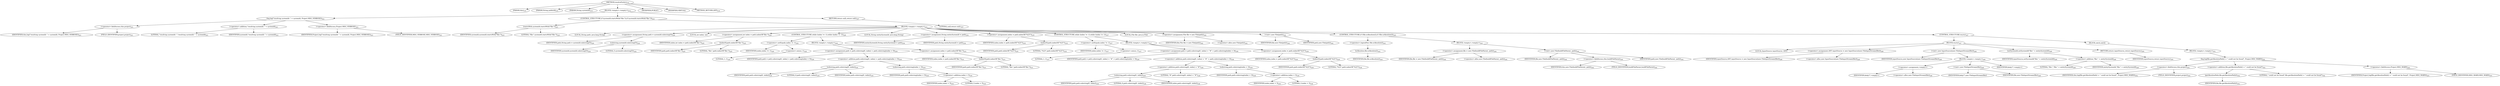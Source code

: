 digraph "resolveEntity" {  
"547" [label = <(METHOD,resolveEntity)<SUB>218</SUB>> ]
"548" [label = <(PARAM,this)<SUB>218</SUB>> ]
"549" [label = <(PARAM,String publicId)<SUB>218</SUB>> ]
"550" [label = <(PARAM,String systemId)<SUB>219</SUB>> ]
"551" [label = <(BLOCK,&lt;empty&gt;,&lt;empty&gt;)<SUB>219</SUB>> ]
"552" [label = <(log,log(&quot;resolving systemId: &quot; + systemId, Project.MSG_VERBOSE))<SUB>221</SUB>> ]
"553" [label = <(&lt;operator&gt;.fieldAccess,this.project)<SUB>221</SUB>> ]
"554" [label = <(IDENTIFIER,this,log(&quot;resolving systemId: &quot; + systemId, Project.MSG_VERBOSE))<SUB>221</SUB>> ]
"555" [label = <(FIELD_IDENTIFIER,project,project)<SUB>221</SUB>> ]
"556" [label = <(&lt;operator&gt;.addition,&quot;resolving systemId: &quot; + systemId)<SUB>221</SUB>> ]
"557" [label = <(LITERAL,&quot;resolving systemId: &quot;,&quot;resolving systemId: &quot; + systemId)<SUB>221</SUB>> ]
"558" [label = <(IDENTIFIER,systemId,&quot;resolving systemId: &quot; + systemId)<SUB>221</SUB>> ]
"559" [label = <(&lt;operator&gt;.fieldAccess,Project.MSG_VERBOSE)<SUB>221</SUB>> ]
"560" [label = <(IDENTIFIER,Project,log(&quot;resolving systemId: &quot; + systemId, Project.MSG_VERBOSE))<SUB>221</SUB>> ]
"561" [label = <(FIELD_IDENTIFIER,MSG_VERBOSE,MSG_VERBOSE)<SUB>221</SUB>> ]
"562" [label = <(CONTROL_STRUCTURE,if (systemId.startsWith(&quot;file:&quot;)),if (systemId.startsWith(&quot;file:&quot;)))<SUB>223</SUB>> ]
"563" [label = <(startsWith,systemId.startsWith(&quot;file:&quot;))<SUB>223</SUB>> ]
"564" [label = <(IDENTIFIER,systemId,systemId.startsWith(&quot;file:&quot;))<SUB>223</SUB>> ]
"565" [label = <(LITERAL,&quot;file:&quot;,systemId.startsWith(&quot;file:&quot;))<SUB>223</SUB>> ]
"566" [label = <(BLOCK,&lt;empty&gt;,&lt;empty&gt;)<SUB>223</SUB>> ]
"567" [label = <(LOCAL,String path: java.lang.String)> ]
"568" [label = <(&lt;operator&gt;.assignment,String path = systemId.substring(5))<SUB>224</SUB>> ]
"569" [label = <(IDENTIFIER,path,String path = systemId.substring(5))<SUB>224</SUB>> ]
"570" [label = <(substring,systemId.substring(5))<SUB>224</SUB>> ]
"571" [label = <(IDENTIFIER,systemId,systemId.substring(5))<SUB>224</SUB>> ]
"572" [label = <(LITERAL,5,systemId.substring(5))<SUB>224</SUB>> ]
"573" [label = <(LOCAL,int index: int)> ]
"574" [label = <(&lt;operator&gt;.assignment,int index = path.indexOf(&quot;file:&quot;))<SUB>225</SUB>> ]
"575" [label = <(IDENTIFIER,index,int index = path.indexOf(&quot;file:&quot;))<SUB>225</SUB>> ]
"576" [label = <(indexOf,path.indexOf(&quot;file:&quot;))<SUB>225</SUB>> ]
"577" [label = <(IDENTIFIER,path,path.indexOf(&quot;file:&quot;))<SUB>225</SUB>> ]
"578" [label = <(LITERAL,&quot;file:&quot;,path.indexOf(&quot;file:&quot;))<SUB>225</SUB>> ]
"579" [label = <(CONTROL_STRUCTURE,while (index != -1),while (index != -1))<SUB>229</SUB>> ]
"580" [label = <(&lt;operator&gt;.notEquals,index != -1)<SUB>229</SUB>> ]
"581" [label = <(IDENTIFIER,index,index != -1)<SUB>229</SUB>> ]
"582" [label = <(&lt;operator&gt;.minus,-1)<SUB>229</SUB>> ]
"583" [label = <(LITERAL,1,-1)<SUB>229</SUB>> ]
"584" [label = <(BLOCK,&lt;empty&gt;,&lt;empty&gt;)<SUB>229</SUB>> ]
"585" [label = <(&lt;operator&gt;.assignment,path = path.substring(0, index) + path.substring(index + 5))<SUB>230</SUB>> ]
"586" [label = <(IDENTIFIER,path,path = path.substring(0, index) + path.substring(index + 5))<SUB>230</SUB>> ]
"587" [label = <(&lt;operator&gt;.addition,path.substring(0, index) + path.substring(index + 5))<SUB>230</SUB>> ]
"588" [label = <(substring,path.substring(0, index))<SUB>230</SUB>> ]
"589" [label = <(IDENTIFIER,path,path.substring(0, index))<SUB>230</SUB>> ]
"590" [label = <(LITERAL,0,path.substring(0, index))<SUB>230</SUB>> ]
"591" [label = <(IDENTIFIER,index,path.substring(0, index))<SUB>230</SUB>> ]
"592" [label = <(substring,path.substring(index + 5))<SUB>230</SUB>> ]
"593" [label = <(IDENTIFIER,path,path.substring(index + 5))<SUB>230</SUB>> ]
"594" [label = <(&lt;operator&gt;.addition,index + 5)<SUB>230</SUB>> ]
"595" [label = <(IDENTIFIER,index,index + 5)<SUB>230</SUB>> ]
"596" [label = <(LITERAL,5,index + 5)<SUB>230</SUB>> ]
"597" [label = <(&lt;operator&gt;.assignment,index = path.indexOf(&quot;file:&quot;))<SUB>231</SUB>> ]
"598" [label = <(IDENTIFIER,index,index = path.indexOf(&quot;file:&quot;))<SUB>231</SUB>> ]
"599" [label = <(indexOf,path.indexOf(&quot;file:&quot;))<SUB>231</SUB>> ]
"600" [label = <(IDENTIFIER,path,path.indexOf(&quot;file:&quot;))<SUB>231</SUB>> ]
"601" [label = <(LITERAL,&quot;file:&quot;,path.indexOf(&quot;file:&quot;))<SUB>231</SUB>> ]
"602" [label = <(LOCAL,String entitySystemId: java.lang.String)> ]
"603" [label = <(&lt;operator&gt;.assignment,String entitySystemId = path)<SUB>234</SUB>> ]
"604" [label = <(IDENTIFIER,entitySystemId,String entitySystemId = path)<SUB>234</SUB>> ]
"605" [label = <(IDENTIFIER,path,String entitySystemId = path)<SUB>234</SUB>> ]
"606" [label = <(&lt;operator&gt;.assignment,index = path.indexOf(&quot;%23&quot;))<SUB>235</SUB>> ]
"607" [label = <(IDENTIFIER,index,index = path.indexOf(&quot;%23&quot;))<SUB>235</SUB>> ]
"608" [label = <(indexOf,path.indexOf(&quot;%23&quot;))<SUB>235</SUB>> ]
"609" [label = <(IDENTIFIER,path,path.indexOf(&quot;%23&quot;))<SUB>235</SUB>> ]
"610" [label = <(LITERAL,&quot;%23&quot;,path.indexOf(&quot;%23&quot;))<SUB>235</SUB>> ]
"611" [label = <(CONTROL_STRUCTURE,while (index != -1),while (index != -1))<SUB>237</SUB>> ]
"612" [label = <(&lt;operator&gt;.notEquals,index != -1)<SUB>237</SUB>> ]
"613" [label = <(IDENTIFIER,index,index != -1)<SUB>237</SUB>> ]
"614" [label = <(&lt;operator&gt;.minus,-1)<SUB>237</SUB>> ]
"615" [label = <(LITERAL,1,-1)<SUB>237</SUB>> ]
"616" [label = <(BLOCK,&lt;empty&gt;,&lt;empty&gt;)<SUB>237</SUB>> ]
"617" [label = <(&lt;operator&gt;.assignment,path = path.substring(0, index) + &quot;#&quot; + path.substring(index + 3))<SUB>238</SUB>> ]
"618" [label = <(IDENTIFIER,path,path = path.substring(0, index) + &quot;#&quot; + path.substring(index + 3))<SUB>238</SUB>> ]
"619" [label = <(&lt;operator&gt;.addition,path.substring(0, index) + &quot;#&quot; + path.substring(index + 3))<SUB>238</SUB>> ]
"620" [label = <(&lt;operator&gt;.addition,path.substring(0, index) + &quot;#&quot;)<SUB>238</SUB>> ]
"621" [label = <(substring,path.substring(0, index))<SUB>238</SUB>> ]
"622" [label = <(IDENTIFIER,path,path.substring(0, index))<SUB>238</SUB>> ]
"623" [label = <(LITERAL,0,path.substring(0, index))<SUB>238</SUB>> ]
"624" [label = <(IDENTIFIER,index,path.substring(0, index))<SUB>238</SUB>> ]
"625" [label = <(LITERAL,&quot;#&quot;,path.substring(0, index) + &quot;#&quot;)<SUB>238</SUB>> ]
"626" [label = <(substring,path.substring(index + 3))<SUB>238</SUB>> ]
"627" [label = <(IDENTIFIER,path,path.substring(index + 3))<SUB>238</SUB>> ]
"628" [label = <(&lt;operator&gt;.addition,index + 3)<SUB>238</SUB>> ]
"629" [label = <(IDENTIFIER,index,index + 3)<SUB>238</SUB>> ]
"630" [label = <(LITERAL,3,index + 3)<SUB>238</SUB>> ]
"631" [label = <(&lt;operator&gt;.assignment,index = path.indexOf(&quot;%23&quot;))<SUB>239</SUB>> ]
"632" [label = <(IDENTIFIER,index,index = path.indexOf(&quot;%23&quot;))<SUB>239</SUB>> ]
"633" [label = <(indexOf,path.indexOf(&quot;%23&quot;))<SUB>239</SUB>> ]
"634" [label = <(IDENTIFIER,path,path.indexOf(&quot;%23&quot;))<SUB>239</SUB>> ]
"635" [label = <(LITERAL,&quot;%23&quot;,path.indexOf(&quot;%23&quot;))<SUB>239</SUB>> ]
"24" [label = <(LOCAL,File file: java.io.File)> ]
"636" [label = <(&lt;operator&gt;.assignment,File file = new File(path))<SUB>242</SUB>> ]
"637" [label = <(IDENTIFIER,file,File file = new File(path))<SUB>242</SUB>> ]
"638" [label = <(&lt;operator&gt;.alloc,new File(path))<SUB>242</SUB>> ]
"639" [label = <(&lt;init&gt;,new File(path))<SUB>242</SUB>> ]
"23" [label = <(IDENTIFIER,file,new File(path))<SUB>242</SUB>> ]
"640" [label = <(IDENTIFIER,path,new File(path))<SUB>242</SUB>> ]
"641" [label = <(CONTROL_STRUCTURE,if (!file.isAbsolute()),if (!file.isAbsolute()))<SUB>243</SUB>> ]
"642" [label = <(&lt;operator&gt;.logicalNot,!file.isAbsolute())<SUB>243</SUB>> ]
"643" [label = <(isAbsolute,file.isAbsolute())<SUB>243</SUB>> ]
"644" [label = <(IDENTIFIER,file,file.isAbsolute())<SUB>243</SUB>> ]
"645" [label = <(BLOCK,&lt;empty&gt;,&lt;empty&gt;)<SUB>243</SUB>> ]
"646" [label = <(&lt;operator&gt;.assignment,file = new File(buildFileParent, path))<SUB>244</SUB>> ]
"647" [label = <(IDENTIFIER,file,file = new File(buildFileParent, path))<SUB>244</SUB>> ]
"648" [label = <(&lt;operator&gt;.alloc,new File(buildFileParent, path))<SUB>244</SUB>> ]
"649" [label = <(&lt;init&gt;,new File(buildFileParent, path))<SUB>244</SUB>> ]
"25" [label = <(IDENTIFIER,file,new File(buildFileParent, path))<SUB>244</SUB>> ]
"650" [label = <(&lt;operator&gt;.fieldAccess,this.buildFileParent)<SUB>244</SUB>> ]
"651" [label = <(IDENTIFIER,this,new File(buildFileParent, path))<SUB>244</SUB>> ]
"652" [label = <(FIELD_IDENTIFIER,buildFileParent,buildFileParent)<SUB>244</SUB>> ]
"653" [label = <(IDENTIFIER,path,new File(buildFileParent, path))<SUB>244</SUB>> ]
"654" [label = <(CONTROL_STRUCTURE,try,try)<SUB>247</SUB>> ]
"655" [label = <(BLOCK,try,try)<SUB>247</SUB>> ]
"27" [label = <(LOCAL,InputSource inputSource: ANY)> ]
"656" [label = <(&lt;operator&gt;.assignment,ANY inputSource = new InputSource(new FileInputStream(file)))<SUB>248</SUB>> ]
"657" [label = <(IDENTIFIER,inputSource,ANY inputSource = new InputSource(new FileInputStream(file)))<SUB>248</SUB>> ]
"658" [label = <(&lt;operator&gt;.alloc,new InputSource(new FileInputStream(file)))<SUB>248</SUB>> ]
"659" [label = <(&lt;init&gt;,new InputSource(new FileInputStream(file)))<SUB>248</SUB>> ]
"26" [label = <(IDENTIFIER,inputSource,new InputSource(new FileInputStream(file)))<SUB>248</SUB>> ]
"660" [label = <(BLOCK,&lt;empty&gt;,&lt;empty&gt;)<SUB>248</SUB>> ]
"661" [label = <(&lt;operator&gt;.assignment,&lt;empty&gt;)> ]
"662" [label = <(IDENTIFIER,$obj17,&lt;empty&gt;)> ]
"663" [label = <(&lt;operator&gt;.alloc,new FileInputStream(file))<SUB>248</SUB>> ]
"664" [label = <(&lt;init&gt;,new FileInputStream(file))<SUB>248</SUB>> ]
"665" [label = <(IDENTIFIER,$obj17,new FileInputStream(file))> ]
"666" [label = <(IDENTIFIER,file,new FileInputStream(file))<SUB>248</SUB>> ]
"667" [label = <(IDENTIFIER,$obj17,&lt;empty&gt;)> ]
"668" [label = <(setSystemId,setSystemId(&quot;file:&quot; + entitySystemId))<SUB>249</SUB>> ]
"669" [label = <(IDENTIFIER,inputSource,setSystemId(&quot;file:&quot; + entitySystemId))<SUB>249</SUB>> ]
"670" [label = <(&lt;operator&gt;.addition,&quot;file:&quot; + entitySystemId)<SUB>249</SUB>> ]
"671" [label = <(LITERAL,&quot;file:&quot;,&quot;file:&quot; + entitySystemId)<SUB>249</SUB>> ]
"672" [label = <(IDENTIFIER,entitySystemId,&quot;file:&quot; + entitySystemId)<SUB>249</SUB>> ]
"673" [label = <(RETURN,return inputSource;,return inputSource;)<SUB>250</SUB>> ]
"674" [label = <(IDENTIFIER,inputSource,return inputSource;)<SUB>250</SUB>> ]
"675" [label = <(BLOCK,catch,catch)> ]
"676" [label = <(BLOCK,&lt;empty&gt;,&lt;empty&gt;)<SUB>251</SUB>> ]
"677" [label = <(log,log(file.getAbsolutePath() + &quot; could not be found&quot;, Project.MSG_WARN))<SUB>252</SUB>> ]
"678" [label = <(&lt;operator&gt;.fieldAccess,this.project)<SUB>252</SUB>> ]
"679" [label = <(IDENTIFIER,this,log(file.getAbsolutePath() + &quot; could not be found&quot;, Project.MSG_WARN))<SUB>252</SUB>> ]
"680" [label = <(FIELD_IDENTIFIER,project,project)<SUB>252</SUB>> ]
"681" [label = <(&lt;operator&gt;.addition,file.getAbsolutePath() + &quot; could not be found&quot;)<SUB>252</SUB>> ]
"682" [label = <(getAbsolutePath,file.getAbsolutePath())<SUB>252</SUB>> ]
"683" [label = <(IDENTIFIER,file,file.getAbsolutePath())<SUB>252</SUB>> ]
"684" [label = <(LITERAL,&quot; could not be found&quot;,file.getAbsolutePath() + &quot; could not be found&quot;)<SUB>252</SUB>> ]
"685" [label = <(&lt;operator&gt;.fieldAccess,Project.MSG_WARN)<SUB>253</SUB>> ]
"686" [label = <(IDENTIFIER,Project,log(file.getAbsolutePath() + &quot; could not be found&quot;, Project.MSG_WARN))<SUB>253</SUB>> ]
"687" [label = <(FIELD_IDENTIFIER,MSG_WARN,MSG_WARN)<SUB>253</SUB>> ]
"688" [label = <(RETURN,return null;,return null;)<SUB>257</SUB>> ]
"689" [label = <(LITERAL,null,return null;)<SUB>257</SUB>> ]
"690" [label = <(MODIFIER,PUBLIC)> ]
"691" [label = <(MODIFIER,VIRTUAL)> ]
"692" [label = <(METHOD_RETURN,ANY)<SUB>218</SUB>> ]
  "547" -> "548" 
  "547" -> "549" 
  "547" -> "550" 
  "547" -> "551" 
  "547" -> "690" 
  "547" -> "691" 
  "547" -> "692" 
  "551" -> "552" 
  "551" -> "562" 
  "551" -> "688" 
  "552" -> "553" 
  "552" -> "556" 
  "552" -> "559" 
  "553" -> "554" 
  "553" -> "555" 
  "556" -> "557" 
  "556" -> "558" 
  "559" -> "560" 
  "559" -> "561" 
  "562" -> "563" 
  "562" -> "566" 
  "563" -> "564" 
  "563" -> "565" 
  "566" -> "567" 
  "566" -> "568" 
  "566" -> "573" 
  "566" -> "574" 
  "566" -> "579" 
  "566" -> "602" 
  "566" -> "603" 
  "566" -> "606" 
  "566" -> "611" 
  "566" -> "24" 
  "566" -> "636" 
  "566" -> "639" 
  "566" -> "641" 
  "566" -> "654" 
  "568" -> "569" 
  "568" -> "570" 
  "570" -> "571" 
  "570" -> "572" 
  "574" -> "575" 
  "574" -> "576" 
  "576" -> "577" 
  "576" -> "578" 
  "579" -> "580" 
  "579" -> "584" 
  "580" -> "581" 
  "580" -> "582" 
  "582" -> "583" 
  "584" -> "585" 
  "584" -> "597" 
  "585" -> "586" 
  "585" -> "587" 
  "587" -> "588" 
  "587" -> "592" 
  "588" -> "589" 
  "588" -> "590" 
  "588" -> "591" 
  "592" -> "593" 
  "592" -> "594" 
  "594" -> "595" 
  "594" -> "596" 
  "597" -> "598" 
  "597" -> "599" 
  "599" -> "600" 
  "599" -> "601" 
  "603" -> "604" 
  "603" -> "605" 
  "606" -> "607" 
  "606" -> "608" 
  "608" -> "609" 
  "608" -> "610" 
  "611" -> "612" 
  "611" -> "616" 
  "612" -> "613" 
  "612" -> "614" 
  "614" -> "615" 
  "616" -> "617" 
  "616" -> "631" 
  "617" -> "618" 
  "617" -> "619" 
  "619" -> "620" 
  "619" -> "626" 
  "620" -> "621" 
  "620" -> "625" 
  "621" -> "622" 
  "621" -> "623" 
  "621" -> "624" 
  "626" -> "627" 
  "626" -> "628" 
  "628" -> "629" 
  "628" -> "630" 
  "631" -> "632" 
  "631" -> "633" 
  "633" -> "634" 
  "633" -> "635" 
  "636" -> "637" 
  "636" -> "638" 
  "639" -> "23" 
  "639" -> "640" 
  "641" -> "642" 
  "641" -> "645" 
  "642" -> "643" 
  "643" -> "644" 
  "645" -> "646" 
  "645" -> "649" 
  "646" -> "647" 
  "646" -> "648" 
  "649" -> "25" 
  "649" -> "650" 
  "649" -> "653" 
  "650" -> "651" 
  "650" -> "652" 
  "654" -> "655" 
  "654" -> "675" 
  "655" -> "27" 
  "655" -> "656" 
  "655" -> "659" 
  "655" -> "668" 
  "655" -> "673" 
  "656" -> "657" 
  "656" -> "658" 
  "659" -> "26" 
  "659" -> "660" 
  "660" -> "661" 
  "660" -> "664" 
  "660" -> "667" 
  "661" -> "662" 
  "661" -> "663" 
  "664" -> "665" 
  "664" -> "666" 
  "668" -> "669" 
  "668" -> "670" 
  "670" -> "671" 
  "670" -> "672" 
  "673" -> "674" 
  "675" -> "676" 
  "676" -> "677" 
  "677" -> "678" 
  "677" -> "681" 
  "677" -> "685" 
  "678" -> "679" 
  "678" -> "680" 
  "681" -> "682" 
  "681" -> "684" 
  "682" -> "683" 
  "685" -> "686" 
  "685" -> "687" 
  "688" -> "689" 
}
